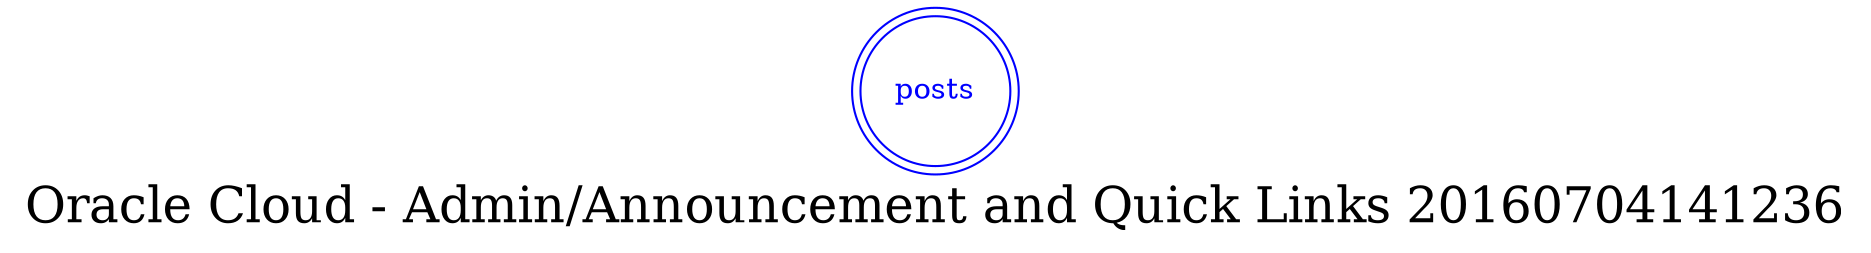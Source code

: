 digraph LexiconGraph {
graph[label="Oracle Cloud - Admin/Announcement and Quick Links 20160704141236", fontsize=24]
splines=true
"posts" [color=blue, fontcolor=blue, shape=doublecircle]
}
